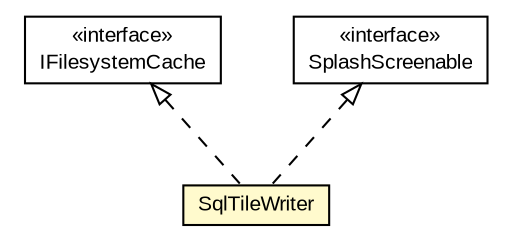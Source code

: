#!/usr/local/bin/dot
#
# Class diagram 
# Generated by UMLGraph version R5_6-24-gf6e263 (http://www.umlgraph.org/)
#

digraph G {
	edge [fontname="arial",fontsize=10,labelfontname="arial",labelfontsize=10];
	node [fontname="arial",fontsize=10,shape=plaintext];
	nodesep=0.25;
	ranksep=0.5;
	// org.osmdroid.tileprovider.modules.IFilesystemCache
	c51405 [label=<<table title="org.osmdroid.tileprovider.modules.IFilesystemCache" border="0" cellborder="1" cellspacing="0" cellpadding="2" port="p" href="./IFilesystemCache.html">
		<tr><td><table border="0" cellspacing="0" cellpadding="1">
<tr><td align="center" balign="center"> &#171;interface&#187; </td></tr>
<tr><td align="center" balign="center"> IFilesystemCache </td></tr>
		</table></td></tr>
		</table>>, URL="./IFilesystemCache.html", fontname="arial", fontcolor="black", fontsize=10.0];
	// org.osmdroid.tileprovider.modules.SqlTileWriter
	c51426 [label=<<table title="org.osmdroid.tileprovider.modules.SqlTileWriter" border="0" cellborder="1" cellspacing="0" cellpadding="2" port="p" bgcolor="lemonChiffon" href="./SqlTileWriter.html">
		<tr><td><table border="0" cellspacing="0" cellpadding="1">
<tr><td align="center" balign="center"> SqlTileWriter </td></tr>
		</table></td></tr>
		</table>>, URL="./SqlTileWriter.html", fontname="arial", fontcolor="black", fontsize=10.0];
	// org.osmdroid.util.SplashScreenable
	c51486 [label=<<table title="org.osmdroid.util.SplashScreenable" border="0" cellborder="1" cellspacing="0" cellpadding="2" port="p" href="../../util/SplashScreenable.html">
		<tr><td><table border="0" cellspacing="0" cellpadding="1">
<tr><td align="center" balign="center"> &#171;interface&#187; </td></tr>
<tr><td align="center" balign="center"> SplashScreenable </td></tr>
		</table></td></tr>
		</table>>, URL="../../util/SplashScreenable.html", fontname="arial", fontcolor="black", fontsize=10.0];
	//org.osmdroid.tileprovider.modules.SqlTileWriter implements org.osmdroid.tileprovider.modules.IFilesystemCache
	c51405:p -> c51426:p [dir=back,arrowtail=empty,style=dashed];
	//org.osmdroid.tileprovider.modules.SqlTileWriter implements org.osmdroid.util.SplashScreenable
	c51486:p -> c51426:p [dir=back,arrowtail=empty,style=dashed];
}

